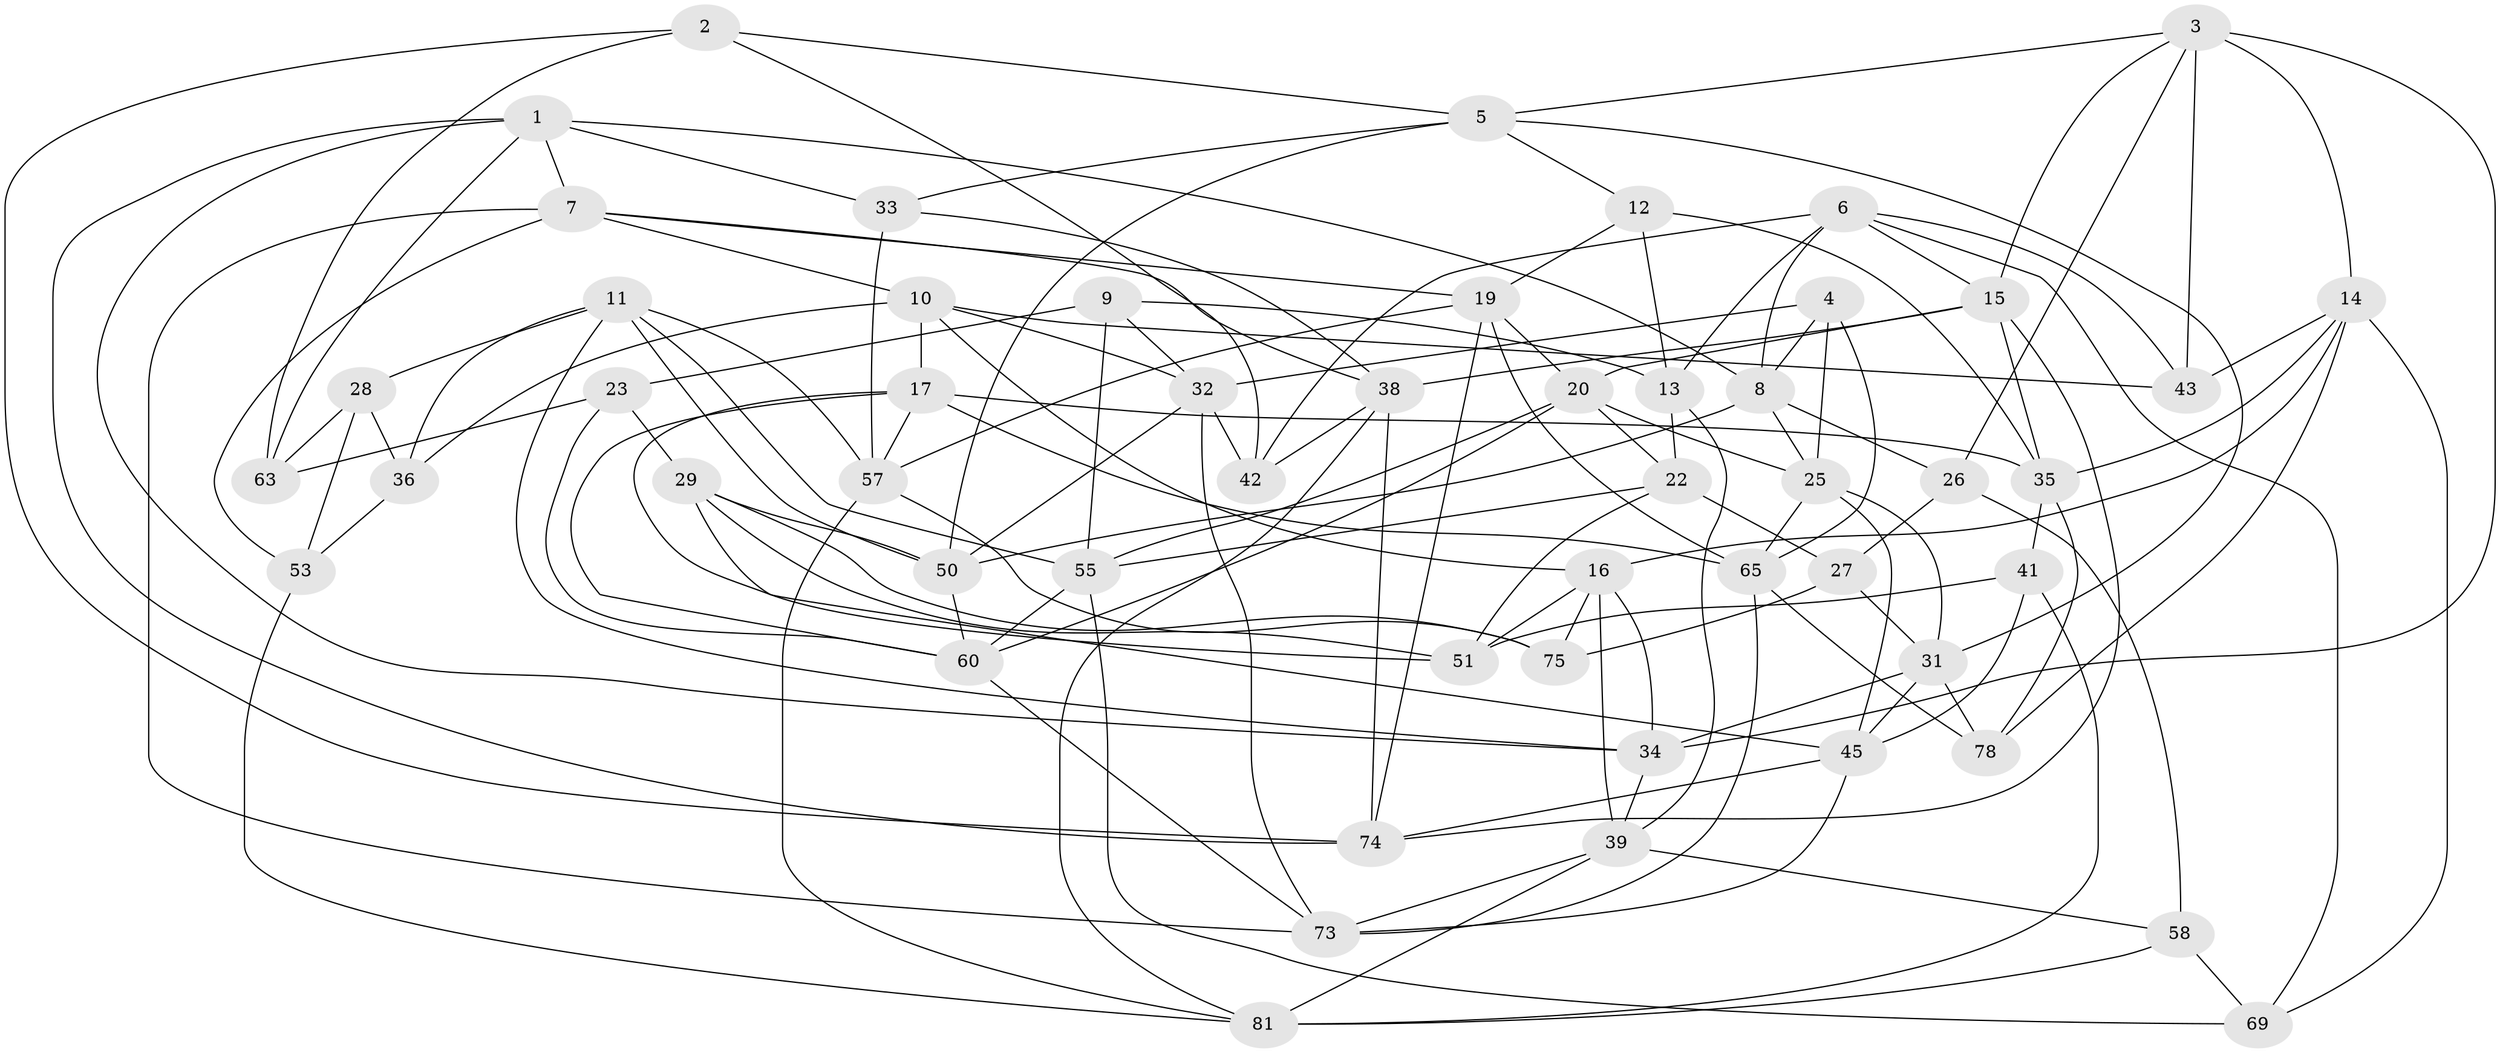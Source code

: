 // original degree distribution, {4: 1.0}
// Generated by graph-tools (version 1.1) at 2025/11/02/27/25 16:11:46]
// undirected, 53 vertices, 138 edges
graph export_dot {
graph [start="1"]
  node [color=gray90,style=filled];
  1 [super="+61"];
  2;
  3 [super="+54"];
  4;
  5 [super="+40"];
  6 [super="+56"];
  7 [super="+46"];
  8 [super="+21"];
  9;
  10 [super="+18"];
  11 [super="+68"];
  12;
  13 [super="+83"];
  14 [super="+77"];
  15 [super="+30"];
  16 [super="+59"];
  17 [super="+66"];
  19 [super="+84"];
  20 [super="+71"];
  22 [super="+24"];
  23;
  25 [super="+48"];
  26;
  27;
  28;
  29 [super="+67"];
  31 [super="+79"];
  32 [super="+44"];
  33;
  34 [super="+49"];
  35 [super="+37"];
  36;
  38 [super="+47"];
  39 [super="+85"];
  41;
  42;
  43;
  45 [super="+52"];
  50 [super="+62"];
  51 [super="+64"];
  53;
  55 [super="+70"];
  57 [super="+87"];
  58;
  60 [super="+76"];
  63;
  65 [super="+72"];
  69;
  73 [super="+80"];
  74 [super="+86"];
  75;
  78;
  81 [super="+82"];
  1 -- 34;
  1 -- 7;
  1 -- 74;
  1 -- 8;
  1 -- 63;
  1 -- 33;
  2 -- 63;
  2 -- 74;
  2 -- 42;
  2 -- 5;
  3 -- 26;
  3 -- 34;
  3 -- 43;
  3 -- 5;
  3 -- 14;
  3 -- 15;
  4 -- 65;
  4 -- 25;
  4 -- 32;
  4 -- 8;
  5 -- 12;
  5 -- 33;
  5 -- 50;
  5 -- 31;
  6 -- 69;
  6 -- 42;
  6 -- 43;
  6 -- 13;
  6 -- 8;
  6 -- 15;
  7 -- 10;
  7 -- 53;
  7 -- 73;
  7 -- 19;
  7 -- 38;
  8 -- 26;
  8 -- 25;
  8 -- 50;
  9 -- 32;
  9 -- 23;
  9 -- 55;
  9 -- 13;
  10 -- 17;
  10 -- 32;
  10 -- 43;
  10 -- 36;
  10 -- 16;
  11 -- 36;
  11 -- 57;
  11 -- 55;
  11 -- 50;
  11 -- 28;
  11 -- 34;
  12 -- 13;
  12 -- 19;
  12 -- 35;
  13 -- 39;
  13 -- 22 [weight=2];
  14 -- 69;
  14 -- 78;
  14 -- 16;
  14 -- 35;
  14 -- 43;
  15 -- 74;
  15 -- 38;
  15 -- 20;
  15 -- 35;
  16 -- 34;
  16 -- 51;
  16 -- 75;
  16 -- 39;
  17 -- 51;
  17 -- 57;
  17 -- 65;
  17 -- 35;
  17 -- 60;
  19 -- 65;
  19 -- 57;
  19 -- 74;
  19 -- 20;
  20 -- 22;
  20 -- 60;
  20 -- 55;
  20 -- 25;
  22 -- 51;
  22 -- 27;
  22 -- 55;
  23 -- 63;
  23 -- 60;
  23 -- 29;
  25 -- 45;
  25 -- 65;
  25 -- 31;
  26 -- 58;
  26 -- 27;
  27 -- 75;
  27 -- 31;
  28 -- 53;
  28 -- 63;
  28 -- 36;
  29 -- 75;
  29 -- 51 [weight=2];
  29 -- 50;
  29 -- 45;
  31 -- 45;
  31 -- 78;
  31 -- 34;
  32 -- 50;
  32 -- 42;
  32 -- 73;
  33 -- 57;
  33 -- 38;
  34 -- 39;
  35 -- 41;
  35 -- 78;
  36 -- 53;
  38 -- 42;
  38 -- 74;
  38 -- 81;
  39 -- 81;
  39 -- 58;
  39 -- 73;
  41 -- 81;
  41 -- 51;
  41 -- 45;
  45 -- 74;
  45 -- 73;
  50 -- 60;
  53 -- 81;
  55 -- 69;
  55 -- 60;
  57 -- 75;
  57 -- 81;
  58 -- 69;
  58 -- 81;
  60 -- 73;
  65 -- 73;
  65 -- 78;
}
